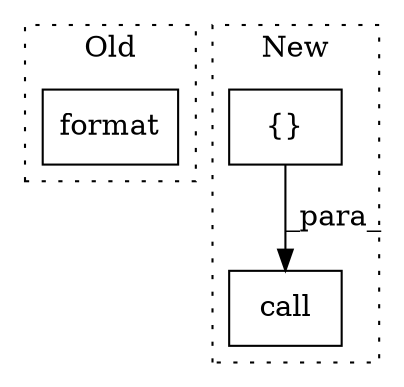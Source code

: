 digraph G {
subgraph cluster0 {
1 [label="format" a="32" s="1678,1697" l="7,1" shape="box"];
label = "Old";
style="dotted";
}
subgraph cluster1 {
2 [label="call" a="32" s="1568,1623" l="5,1" shape="box"];
3 [label="{}" a="4" s="1603,1616" l="1,1" shape="box"];
label = "New";
style="dotted";
}
3 -> 2 [label="_para_"];
}
